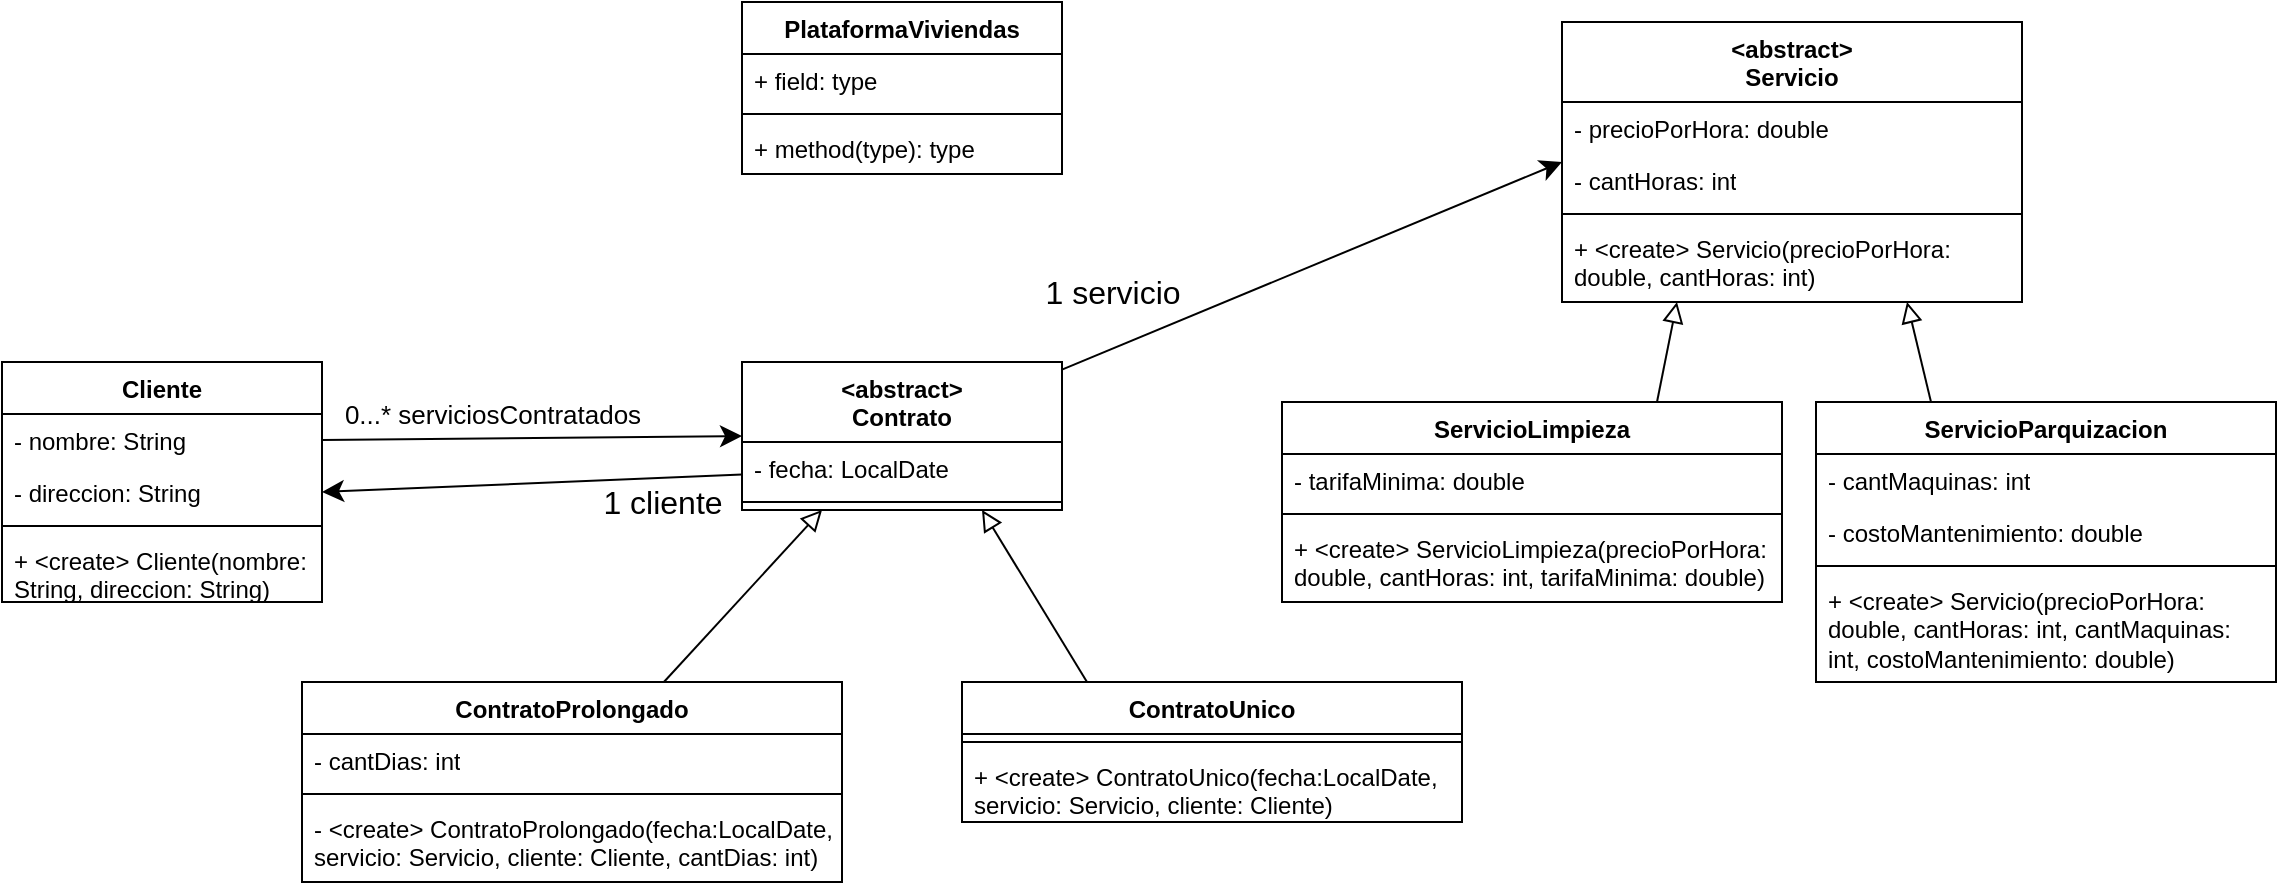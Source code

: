 <mxfile version="24.6.5" type="device">
  <diagram name="Página-1" id="n6-sVwAWyf8gHnhXfX__">
    <mxGraphModel dx="1466" dy="789" grid="1" gridSize="10" guides="1" tooltips="1" connect="1" arrows="1" fold="1" page="1" pageScale="1" pageWidth="827" pageHeight="1169" math="0" shadow="0">
      <root>
        <mxCell id="0" />
        <mxCell id="1" parent="0" />
        <mxCell id="AYMFSwV-_TcxTqBHCX1G-1" value="PlataformaViviendas" style="swimlane;fontStyle=1;align=center;verticalAlign=top;childLayout=stackLayout;horizontal=1;startSize=26;horizontalStack=0;resizeParent=1;resizeParentMax=0;resizeLast=0;collapsible=1;marginBottom=0;whiteSpace=wrap;html=1;" vertex="1" parent="1">
          <mxGeometry x="60" y="470" width="160" height="86" as="geometry" />
        </mxCell>
        <mxCell id="AYMFSwV-_TcxTqBHCX1G-2" value="+ field: type" style="text;strokeColor=none;fillColor=none;align=left;verticalAlign=top;spacingLeft=4;spacingRight=4;overflow=hidden;rotatable=0;points=[[0,0.5],[1,0.5]];portConstraint=eastwest;whiteSpace=wrap;html=1;" vertex="1" parent="AYMFSwV-_TcxTqBHCX1G-1">
          <mxGeometry y="26" width="160" height="26" as="geometry" />
        </mxCell>
        <mxCell id="AYMFSwV-_TcxTqBHCX1G-3" value="" style="line;strokeWidth=1;fillColor=none;align=left;verticalAlign=middle;spacingTop=-1;spacingLeft=3;spacingRight=3;rotatable=0;labelPosition=right;points=[];portConstraint=eastwest;strokeColor=inherit;" vertex="1" parent="AYMFSwV-_TcxTqBHCX1G-1">
          <mxGeometry y="52" width="160" height="8" as="geometry" />
        </mxCell>
        <mxCell id="AYMFSwV-_TcxTqBHCX1G-4" value="+ method(type): type" style="text;strokeColor=none;fillColor=none;align=left;verticalAlign=top;spacingLeft=4;spacingRight=4;overflow=hidden;rotatable=0;points=[[0,0.5],[1,0.5]];portConstraint=eastwest;whiteSpace=wrap;html=1;" vertex="1" parent="AYMFSwV-_TcxTqBHCX1G-1">
          <mxGeometry y="60" width="160" height="26" as="geometry" />
        </mxCell>
        <mxCell id="AYMFSwV-_TcxTqBHCX1G-5" value="&lt;div&gt;&amp;lt;abstract&amp;gt;&lt;/div&gt;Servicio" style="swimlane;fontStyle=1;align=center;verticalAlign=top;childLayout=stackLayout;horizontal=1;startSize=40;horizontalStack=0;resizeParent=1;resizeParentMax=0;resizeLast=0;collapsible=1;marginBottom=0;whiteSpace=wrap;html=1;" vertex="1" parent="1">
          <mxGeometry x="470" y="480" width="230" height="140" as="geometry" />
        </mxCell>
        <mxCell id="AYMFSwV-_TcxTqBHCX1G-6" value="- precioPorHora: double" style="text;strokeColor=none;fillColor=none;align=left;verticalAlign=top;spacingLeft=4;spacingRight=4;overflow=hidden;rotatable=0;points=[[0,0.5],[1,0.5]];portConstraint=eastwest;whiteSpace=wrap;html=1;" vertex="1" parent="AYMFSwV-_TcxTqBHCX1G-5">
          <mxGeometry y="40" width="230" height="26" as="geometry" />
        </mxCell>
        <mxCell id="AYMFSwV-_TcxTqBHCX1G-43" value="- cantHoras: int" style="text;strokeColor=none;fillColor=none;align=left;verticalAlign=top;spacingLeft=4;spacingRight=4;overflow=hidden;rotatable=0;points=[[0,0.5],[1,0.5]];portConstraint=eastwest;whiteSpace=wrap;html=1;" vertex="1" parent="AYMFSwV-_TcxTqBHCX1G-5">
          <mxGeometry y="66" width="230" height="26" as="geometry" />
        </mxCell>
        <mxCell id="AYMFSwV-_TcxTqBHCX1G-7" value="" style="line;strokeWidth=1;fillColor=none;align=left;verticalAlign=middle;spacingTop=-1;spacingLeft=3;spacingRight=3;rotatable=0;labelPosition=right;points=[];portConstraint=eastwest;strokeColor=inherit;" vertex="1" parent="AYMFSwV-_TcxTqBHCX1G-5">
          <mxGeometry y="92" width="230" height="8" as="geometry" />
        </mxCell>
        <mxCell id="AYMFSwV-_TcxTqBHCX1G-45" value="+ &amp;lt;create&amp;gt; Servicio(precioPorHora: double, cantHoras: int)" style="text;strokeColor=none;fillColor=none;align=left;verticalAlign=top;spacingLeft=4;spacingRight=4;overflow=hidden;rotatable=0;points=[[0,0.5],[1,0.5]];portConstraint=eastwest;whiteSpace=wrap;html=1;" vertex="1" parent="AYMFSwV-_TcxTqBHCX1G-5">
          <mxGeometry y="100" width="230" height="40" as="geometry" />
        </mxCell>
        <mxCell id="AYMFSwV-_TcxTqBHCX1G-31" style="edgeStyle=none;curved=1;rounded=0;orthogonalLoop=1;jettySize=auto;html=1;exitX=0.75;exitY=0;exitDx=0;exitDy=0;entryX=0.25;entryY=1;entryDx=0;entryDy=0;fontSize=12;startSize=8;endSize=8;endArrow=block;endFill=0;" edge="1" parent="1" source="AYMFSwV-_TcxTqBHCX1G-9" target="AYMFSwV-_TcxTqBHCX1G-5">
          <mxGeometry relative="1" as="geometry" />
        </mxCell>
        <mxCell id="AYMFSwV-_TcxTqBHCX1G-9" value="ServicioLimpieza" style="swimlane;fontStyle=1;align=center;verticalAlign=top;childLayout=stackLayout;horizontal=1;startSize=26;horizontalStack=0;resizeParent=1;resizeParentMax=0;resizeLast=0;collapsible=1;marginBottom=0;whiteSpace=wrap;html=1;" vertex="1" parent="1">
          <mxGeometry x="330" y="670" width="250" height="100" as="geometry" />
        </mxCell>
        <mxCell id="AYMFSwV-_TcxTqBHCX1G-10" value="- tarifaMinima: double" style="text;strokeColor=none;fillColor=none;align=left;verticalAlign=top;spacingLeft=4;spacingRight=4;overflow=hidden;rotatable=0;points=[[0,0.5],[1,0.5]];portConstraint=eastwest;whiteSpace=wrap;html=1;" vertex="1" parent="AYMFSwV-_TcxTqBHCX1G-9">
          <mxGeometry y="26" width="250" height="26" as="geometry" />
        </mxCell>
        <mxCell id="AYMFSwV-_TcxTqBHCX1G-11" value="" style="line;strokeWidth=1;fillColor=none;align=left;verticalAlign=middle;spacingTop=-1;spacingLeft=3;spacingRight=3;rotatable=0;labelPosition=right;points=[];portConstraint=eastwest;strokeColor=inherit;" vertex="1" parent="AYMFSwV-_TcxTqBHCX1G-9">
          <mxGeometry y="52" width="250" height="8" as="geometry" />
        </mxCell>
        <mxCell id="AYMFSwV-_TcxTqBHCX1G-12" value="+ &amp;lt;create&amp;gt; ServicioLimpieza(precioPorHora: double, cantHoras: int, tarifaMinima: double)" style="text;strokeColor=none;fillColor=none;align=left;verticalAlign=top;spacingLeft=4;spacingRight=4;overflow=hidden;rotatable=0;points=[[0,0.5],[1,0.5]];portConstraint=eastwest;whiteSpace=wrap;html=1;" vertex="1" parent="AYMFSwV-_TcxTqBHCX1G-9">
          <mxGeometry y="60" width="250" height="40" as="geometry" />
        </mxCell>
        <mxCell id="AYMFSwV-_TcxTqBHCX1G-32" style="edgeStyle=none;curved=1;rounded=0;orthogonalLoop=1;jettySize=auto;html=1;exitX=0.25;exitY=0;exitDx=0;exitDy=0;entryX=0.75;entryY=1;entryDx=0;entryDy=0;fontSize=12;startSize=8;endSize=8;endArrow=block;endFill=0;" edge="1" parent="1" source="AYMFSwV-_TcxTqBHCX1G-13" target="AYMFSwV-_TcxTqBHCX1G-5">
          <mxGeometry relative="1" as="geometry" />
        </mxCell>
        <mxCell id="AYMFSwV-_TcxTqBHCX1G-13" value="ServicioParquizacion" style="swimlane;fontStyle=1;align=center;verticalAlign=top;childLayout=stackLayout;horizontal=1;startSize=26;horizontalStack=0;resizeParent=1;resizeParentMax=0;resizeLast=0;collapsible=1;marginBottom=0;whiteSpace=wrap;html=1;" vertex="1" parent="1">
          <mxGeometry x="597" y="670" width="230" height="140" as="geometry" />
        </mxCell>
        <mxCell id="AYMFSwV-_TcxTqBHCX1G-14" value="- cantMaquinas: int" style="text;strokeColor=none;fillColor=none;align=left;verticalAlign=top;spacingLeft=4;spacingRight=4;overflow=hidden;rotatable=0;points=[[0,0.5],[1,0.5]];portConstraint=eastwest;whiteSpace=wrap;html=1;" vertex="1" parent="AYMFSwV-_TcxTqBHCX1G-13">
          <mxGeometry y="26" width="230" height="26" as="geometry" />
        </mxCell>
        <mxCell id="AYMFSwV-_TcxTqBHCX1G-44" value="- costoMantenimiento: double" style="text;strokeColor=none;fillColor=none;align=left;verticalAlign=top;spacingLeft=4;spacingRight=4;overflow=hidden;rotatable=0;points=[[0,0.5],[1,0.5]];portConstraint=eastwest;whiteSpace=wrap;html=1;" vertex="1" parent="AYMFSwV-_TcxTqBHCX1G-13">
          <mxGeometry y="52" width="230" height="26" as="geometry" />
        </mxCell>
        <mxCell id="AYMFSwV-_TcxTqBHCX1G-15" value="" style="line;strokeWidth=1;fillColor=none;align=left;verticalAlign=middle;spacingTop=-1;spacingLeft=3;spacingRight=3;rotatable=0;labelPosition=right;points=[];portConstraint=eastwest;strokeColor=inherit;" vertex="1" parent="AYMFSwV-_TcxTqBHCX1G-13">
          <mxGeometry y="78" width="230" height="8" as="geometry" />
        </mxCell>
        <mxCell id="AYMFSwV-_TcxTqBHCX1G-46" value="+ &amp;lt;create&amp;gt; Servicio(precioPorHora: double, cantHoras: int, cantMaquinas: int, costoMantenimiento: double)" style="text;strokeColor=none;fillColor=none;align=left;verticalAlign=top;spacingLeft=4;spacingRight=4;overflow=hidden;rotatable=0;points=[[0,0.5],[1,0.5]];portConstraint=eastwest;whiteSpace=wrap;html=1;" vertex="1" parent="AYMFSwV-_TcxTqBHCX1G-13">
          <mxGeometry y="86" width="230" height="54" as="geometry" />
        </mxCell>
        <mxCell id="AYMFSwV-_TcxTqBHCX1G-42" style="edgeStyle=none;curved=1;rounded=0;orthogonalLoop=1;jettySize=auto;html=1;entryX=0;entryY=0.5;entryDx=0;entryDy=0;fontSize=12;startSize=8;endSize=8;" edge="1" parent="1" source="AYMFSwV-_TcxTqBHCX1G-17" target="AYMFSwV-_TcxTqBHCX1G-5">
          <mxGeometry relative="1" as="geometry" />
        </mxCell>
        <mxCell id="AYMFSwV-_TcxTqBHCX1G-17" value="&amp;lt;abstract&amp;gt;&lt;div&gt;Contrato&lt;/div&gt;" style="swimlane;fontStyle=1;align=center;verticalAlign=top;childLayout=stackLayout;horizontal=1;startSize=40;horizontalStack=0;resizeParent=1;resizeParentMax=0;resizeLast=0;collapsible=1;marginBottom=0;whiteSpace=wrap;html=1;" vertex="1" parent="1">
          <mxGeometry x="60" y="650" width="160" height="74" as="geometry" />
        </mxCell>
        <mxCell id="AYMFSwV-_TcxTqBHCX1G-18" value="- fecha: LocalDate" style="text;strokeColor=none;fillColor=none;align=left;verticalAlign=top;spacingLeft=4;spacingRight=4;overflow=hidden;rotatable=0;points=[[0,0.5],[1,0.5]];portConstraint=eastwest;whiteSpace=wrap;html=1;" vertex="1" parent="AYMFSwV-_TcxTqBHCX1G-17">
          <mxGeometry y="40" width="160" height="26" as="geometry" />
        </mxCell>
        <mxCell id="AYMFSwV-_TcxTqBHCX1G-19" value="" style="line;strokeWidth=1;fillColor=none;align=left;verticalAlign=middle;spacingTop=-1;spacingLeft=3;spacingRight=3;rotatable=0;labelPosition=right;points=[];portConstraint=eastwest;strokeColor=inherit;" vertex="1" parent="AYMFSwV-_TcxTqBHCX1G-17">
          <mxGeometry y="66" width="160" height="8" as="geometry" />
        </mxCell>
        <mxCell id="AYMFSwV-_TcxTqBHCX1G-21" value="ContratoProlongado" style="swimlane;fontStyle=1;align=center;verticalAlign=top;childLayout=stackLayout;horizontal=1;startSize=26;horizontalStack=0;resizeParent=1;resizeParentMax=0;resizeLast=0;collapsible=1;marginBottom=0;whiteSpace=wrap;html=1;" vertex="1" parent="1">
          <mxGeometry x="-160" y="810" width="270" height="100" as="geometry" />
        </mxCell>
        <mxCell id="AYMFSwV-_TcxTqBHCX1G-22" value="- cantDias: int" style="text;strokeColor=none;fillColor=none;align=left;verticalAlign=top;spacingLeft=4;spacingRight=4;overflow=hidden;rotatable=0;points=[[0,0.5],[1,0.5]];portConstraint=eastwest;whiteSpace=wrap;html=1;" vertex="1" parent="AYMFSwV-_TcxTqBHCX1G-21">
          <mxGeometry y="26" width="270" height="26" as="geometry" />
        </mxCell>
        <mxCell id="AYMFSwV-_TcxTqBHCX1G-23" value="" style="line;strokeWidth=1;fillColor=none;align=left;verticalAlign=middle;spacingTop=-1;spacingLeft=3;spacingRight=3;rotatable=0;labelPosition=right;points=[];portConstraint=eastwest;strokeColor=inherit;" vertex="1" parent="AYMFSwV-_TcxTqBHCX1G-21">
          <mxGeometry y="52" width="270" height="8" as="geometry" />
        </mxCell>
        <mxCell id="AYMFSwV-_TcxTqBHCX1G-24" value="- &amp;lt;create&amp;gt; ContratoProlongado(fecha:LocalDate, servicio: Servicio, cliente: Cliente, cantDias: int)" style="text;strokeColor=none;fillColor=none;align=left;verticalAlign=top;spacingLeft=4;spacingRight=4;overflow=hidden;rotatable=0;points=[[0,0.5],[1,0.5]];portConstraint=eastwest;whiteSpace=wrap;html=1;" vertex="1" parent="AYMFSwV-_TcxTqBHCX1G-21">
          <mxGeometry y="60" width="270" height="40" as="geometry" />
        </mxCell>
        <mxCell id="AYMFSwV-_TcxTqBHCX1G-30" style="edgeStyle=none;curved=1;rounded=0;orthogonalLoop=1;jettySize=auto;html=1;exitX=0.25;exitY=0;exitDx=0;exitDy=0;fontSize=12;startSize=8;endSize=8;entryX=0.75;entryY=1;entryDx=0;entryDy=0;endArrow=block;endFill=0;" edge="1" parent="1" source="AYMFSwV-_TcxTqBHCX1G-25" target="AYMFSwV-_TcxTqBHCX1G-17">
          <mxGeometry relative="1" as="geometry">
            <mxPoint x="170" y="760" as="targetPoint" />
          </mxGeometry>
        </mxCell>
        <mxCell id="AYMFSwV-_TcxTqBHCX1G-25" value="ContratoUnico" style="swimlane;fontStyle=1;align=center;verticalAlign=top;childLayout=stackLayout;horizontal=1;startSize=26;horizontalStack=0;resizeParent=1;resizeParentMax=0;resizeLast=0;collapsible=1;marginBottom=0;whiteSpace=wrap;html=1;" vertex="1" parent="1">
          <mxGeometry x="170" y="810" width="250" height="70" as="geometry" />
        </mxCell>
        <mxCell id="AYMFSwV-_TcxTqBHCX1G-27" value="" style="line;strokeWidth=1;fillColor=none;align=left;verticalAlign=middle;spacingTop=-1;spacingLeft=3;spacingRight=3;rotatable=0;labelPosition=right;points=[];portConstraint=eastwest;strokeColor=inherit;" vertex="1" parent="AYMFSwV-_TcxTqBHCX1G-25">
          <mxGeometry y="26" width="250" height="8" as="geometry" />
        </mxCell>
        <mxCell id="AYMFSwV-_TcxTqBHCX1G-28" value="+ &amp;lt;create&amp;gt; ContratoUnico(fecha:LocalDate, servicio: Servicio, cliente: Cliente)" style="text;strokeColor=none;fillColor=none;align=left;verticalAlign=top;spacingLeft=4;spacingRight=4;overflow=hidden;rotatable=0;points=[[0,0.5],[1,0.5]];portConstraint=eastwest;whiteSpace=wrap;html=1;" vertex="1" parent="AYMFSwV-_TcxTqBHCX1G-25">
          <mxGeometry y="34" width="250" height="36" as="geometry" />
        </mxCell>
        <mxCell id="AYMFSwV-_TcxTqBHCX1G-29" style="edgeStyle=none;curved=1;rounded=0;orthogonalLoop=1;jettySize=auto;html=1;entryX=0.25;entryY=1;entryDx=0;entryDy=0;fontSize=12;startSize=8;endSize=8;endArrow=block;endFill=0;" edge="1" parent="1" source="AYMFSwV-_TcxTqBHCX1G-21" target="AYMFSwV-_TcxTqBHCX1G-17">
          <mxGeometry relative="1" as="geometry">
            <mxPoint x="103.36" y="743.82" as="targetPoint" />
          </mxGeometry>
        </mxCell>
        <mxCell id="AYMFSwV-_TcxTqBHCX1G-33" value="Cliente" style="swimlane;fontStyle=1;align=center;verticalAlign=top;childLayout=stackLayout;horizontal=1;startSize=26;horizontalStack=0;resizeParent=1;resizeParentMax=0;resizeLast=0;collapsible=1;marginBottom=0;whiteSpace=wrap;html=1;" vertex="1" parent="1">
          <mxGeometry x="-310" y="650" width="160" height="120" as="geometry" />
        </mxCell>
        <mxCell id="AYMFSwV-_TcxTqBHCX1G-34" value="- nombre: String" style="text;strokeColor=none;fillColor=none;align=left;verticalAlign=top;spacingLeft=4;spacingRight=4;overflow=hidden;rotatable=0;points=[[0,0.5],[1,0.5]];portConstraint=eastwest;whiteSpace=wrap;html=1;" vertex="1" parent="AYMFSwV-_TcxTqBHCX1G-33">
          <mxGeometry y="26" width="160" height="26" as="geometry" />
        </mxCell>
        <mxCell id="AYMFSwV-_TcxTqBHCX1G-37" value="- direccion: String" style="text;strokeColor=none;fillColor=none;align=left;verticalAlign=top;spacingLeft=4;spacingRight=4;overflow=hidden;rotatable=0;points=[[0,0.5],[1,0.5]];portConstraint=eastwest;whiteSpace=wrap;html=1;" vertex="1" parent="AYMFSwV-_TcxTqBHCX1G-33">
          <mxGeometry y="52" width="160" height="26" as="geometry" />
        </mxCell>
        <mxCell id="AYMFSwV-_TcxTqBHCX1G-35" value="" style="line;strokeWidth=1;fillColor=none;align=left;verticalAlign=middle;spacingTop=-1;spacingLeft=3;spacingRight=3;rotatable=0;labelPosition=right;points=[];portConstraint=eastwest;strokeColor=inherit;" vertex="1" parent="AYMFSwV-_TcxTqBHCX1G-33">
          <mxGeometry y="78" width="160" height="8" as="geometry" />
        </mxCell>
        <mxCell id="AYMFSwV-_TcxTqBHCX1G-36" value="+ &amp;lt;create&amp;gt; Cliente(nombre: String, direccion: String)" style="text;strokeColor=none;fillColor=none;align=left;verticalAlign=top;spacingLeft=4;spacingRight=4;overflow=hidden;rotatable=0;points=[[0,0.5],[1,0.5]];portConstraint=eastwest;whiteSpace=wrap;html=1;" vertex="1" parent="AYMFSwV-_TcxTqBHCX1G-33">
          <mxGeometry y="86" width="160" height="34" as="geometry" />
        </mxCell>
        <mxCell id="AYMFSwV-_TcxTqBHCX1G-40" style="edgeStyle=none;curved=1;rounded=0;orthogonalLoop=1;jettySize=auto;html=1;exitX=1;exitY=0.5;exitDx=0;exitDy=0;entryX=0;entryY=0.5;entryDx=0;entryDy=0;fontSize=12;startSize=8;endSize=8;" edge="1" parent="1" source="AYMFSwV-_TcxTqBHCX1G-34" target="AYMFSwV-_TcxTqBHCX1G-17">
          <mxGeometry relative="1" as="geometry" />
        </mxCell>
        <mxCell id="AYMFSwV-_TcxTqBHCX1G-41" value="&lt;font style=&quot;font-size: 13px;&quot;&gt;0...* serviciosContratados&lt;/font&gt;" style="text;html=1;align=center;verticalAlign=middle;resizable=0;points=[];autosize=1;strokeColor=none;fillColor=none;fontSize=16;" vertex="1" parent="1">
          <mxGeometry x="-150" y="660" width="170" height="30" as="geometry" />
        </mxCell>
        <mxCell id="AYMFSwV-_TcxTqBHCX1G-47" value="1 servicio" style="text;html=1;align=center;verticalAlign=middle;resizable=0;points=[];autosize=1;strokeColor=none;fillColor=none;fontSize=16;" vertex="1" parent="1">
          <mxGeometry x="200" y="600" width="90" height="30" as="geometry" />
        </mxCell>
        <mxCell id="AYMFSwV-_TcxTqBHCX1G-48" style="edgeStyle=none;curved=1;rounded=0;orthogonalLoop=1;jettySize=auto;html=1;entryX=1;entryY=0.5;entryDx=0;entryDy=0;fontSize=12;startSize=8;endSize=8;" edge="1" parent="1" source="AYMFSwV-_TcxTqBHCX1G-18" target="AYMFSwV-_TcxTqBHCX1G-37">
          <mxGeometry relative="1" as="geometry" />
        </mxCell>
        <mxCell id="AYMFSwV-_TcxTqBHCX1G-49" value="1 cliente" style="text;html=1;align=center;verticalAlign=middle;resizable=0;points=[];autosize=1;strokeColor=none;fillColor=none;fontSize=16;" vertex="1" parent="1">
          <mxGeometry x="-20" y="705" width="80" height="30" as="geometry" />
        </mxCell>
      </root>
    </mxGraphModel>
  </diagram>
</mxfile>
